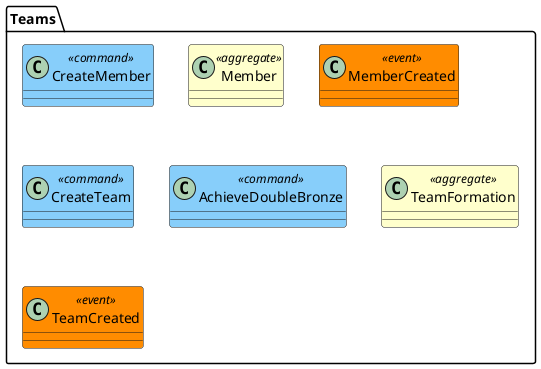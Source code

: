 @startuml

skinparam component {
  backgroundColor<<aggregate>> Business
  backgroundColor<<shared lib>> Green
}

skinparam class {
  backgroundColor<<command>> LightSkyBlue
  backgroundColor<<event>> DarkOrange
  backgroundColor<<aggregate>> Business
  backgroundColor<<process>> Violet
}

package "Teams" {
	class "CreateMember"  <<command>>
	class "Member" <<aggregate>>
	class "MemberCreated"  <<event>>

	class "CreateTeam"  <<command>>
	class "AchieveDoubleBronze"  <<command>>
	class "TeamFormation" <<aggregate>>
	class "TeamCreated"  <<event>>
}

@enduml